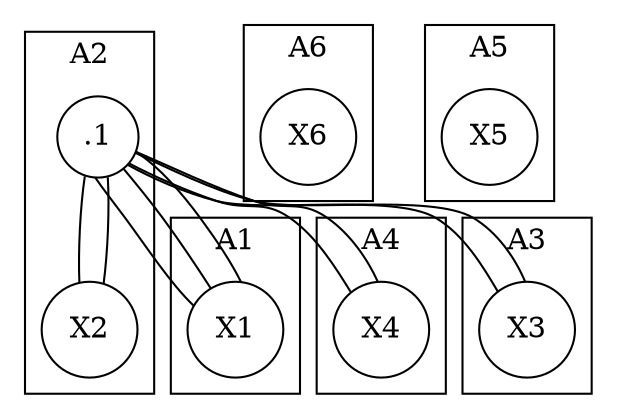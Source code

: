 graph {
	node [shape = "circle"];
	subgraph cluster_A2 {
		label = A2;
		X2.1;
	}
	subgraph cluster_A1 {
		label = A1;
		X1.1;
	}
	subgraph cluster_A4 {
		label = A4;
		X4.1;
	}
	subgraph cluster_A3 {
		label = A3;
		X3.1;
	}
	subgraph cluster_A6 {
		label = A6;
		X6.1;
	}
	subgraph cluster_A5 {
		label = A5;
		X5.1;
	}

	X6.1--X1.1;
	X6.1--X4.1;
	X6.1--X3.1;
	X6.1--X2.1;
	X4.1--X1.1;
	X3.1--X1.1;
	X5.1--X4.1;
	X5.1--X3.1;
	X5.1--X2.1;
}

